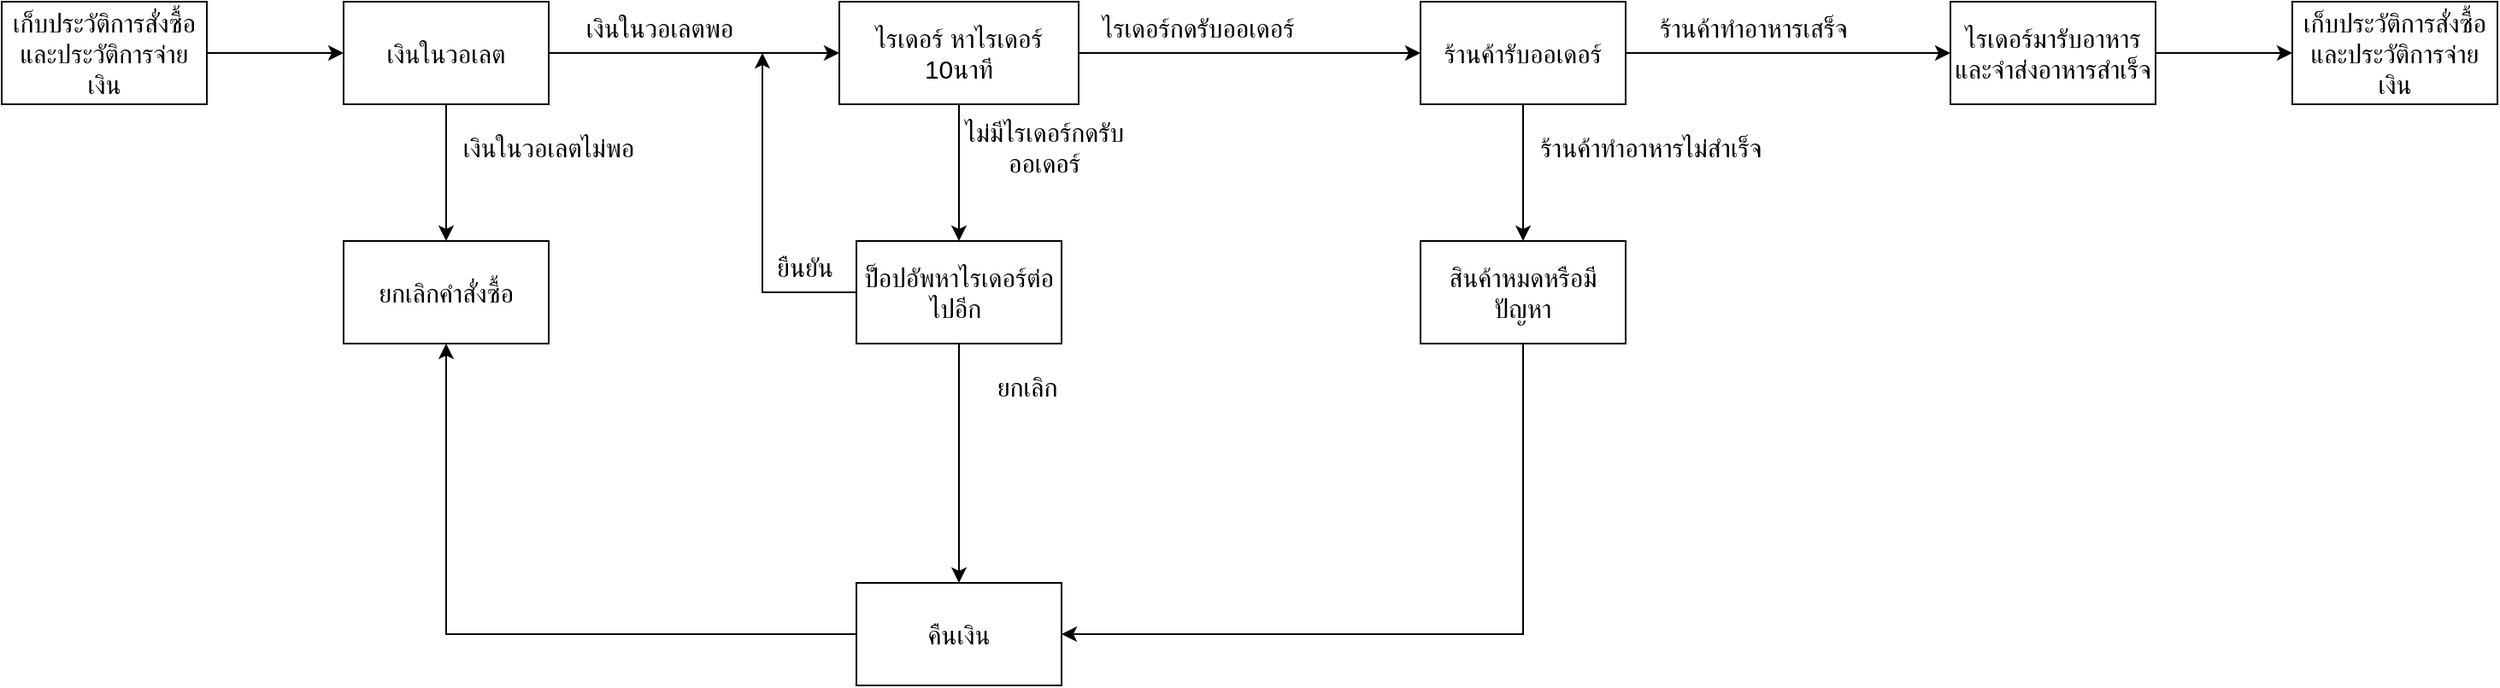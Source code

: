 <mxfile version="20.1.1" type="device"><diagram id="k2QeDIJhJkrLtwJYunge" name="Page-1"><mxGraphModel dx="1481" dy="791" grid="1" gridSize="10" guides="1" tooltips="1" connect="1" arrows="1" fold="1" page="1" pageScale="1" pageWidth="850" pageHeight="1100" math="0" shadow="0"><root><mxCell id="0"/><mxCell id="1" parent="0"/><mxCell id="NmxVI90VS9ZDeb1ZQJ2j-3" value="" style="edgeStyle=orthogonalEdgeStyle;rounded=0;orthogonalLoop=1;jettySize=auto;html=1;fontSize=15;" edge="1" parent="1" source="NmxVI90VS9ZDeb1ZQJ2j-1" target="NmxVI90VS9ZDeb1ZQJ2j-2"><mxGeometry relative="1" as="geometry"/></mxCell><mxCell id="NmxVI90VS9ZDeb1ZQJ2j-1" value="เก็บประวัติการสั่งซื้อและประวัติการจ่ายเงิน" style="rounded=0;whiteSpace=wrap;html=1;fontSize=15;" vertex="1" parent="1"><mxGeometry x="50" y="180" width="120" height="60" as="geometry"/></mxCell><mxCell id="NmxVI90VS9ZDeb1ZQJ2j-5" value="" style="edgeStyle=orthogonalEdgeStyle;rounded=0;orthogonalLoop=1;jettySize=auto;html=1;fontSize=15;" edge="1" parent="1" source="NmxVI90VS9ZDeb1ZQJ2j-2" target="NmxVI90VS9ZDeb1ZQJ2j-4"><mxGeometry relative="1" as="geometry"/></mxCell><mxCell id="NmxVI90VS9ZDeb1ZQJ2j-7" value="" style="edgeStyle=orthogonalEdgeStyle;rounded=0;orthogonalLoop=1;jettySize=auto;html=1;fontSize=15;" edge="1" parent="1" source="NmxVI90VS9ZDeb1ZQJ2j-2" target="NmxVI90VS9ZDeb1ZQJ2j-6"><mxGeometry relative="1" as="geometry"/></mxCell><mxCell id="NmxVI90VS9ZDeb1ZQJ2j-2" value="เงินในวอเลต" style="whiteSpace=wrap;html=1;fontSize=15;rounded=0;" vertex="1" parent="1"><mxGeometry x="250" y="180" width="120" height="60" as="geometry"/></mxCell><mxCell id="NmxVI90VS9ZDeb1ZQJ2j-15" value="" style="edgeStyle=orthogonalEdgeStyle;rounded=0;orthogonalLoop=1;jettySize=auto;html=1;fontSize=15;" edge="1" parent="1" source="NmxVI90VS9ZDeb1ZQJ2j-4" target="NmxVI90VS9ZDeb1ZQJ2j-14"><mxGeometry relative="1" as="geometry"/></mxCell><mxCell id="NmxVI90VS9ZDeb1ZQJ2j-23" value="" style="edgeStyle=orthogonalEdgeStyle;rounded=0;orthogonalLoop=1;jettySize=auto;html=1;fontSize=15;" edge="1" parent="1" source="NmxVI90VS9ZDeb1ZQJ2j-4" target="NmxVI90VS9ZDeb1ZQJ2j-22"><mxGeometry relative="1" as="geometry"/></mxCell><mxCell id="NmxVI90VS9ZDeb1ZQJ2j-4" value="ไรเดอร์ หาไรเดอร์ 10นาที" style="whiteSpace=wrap;html=1;fontSize=15;rounded=0;" vertex="1" parent="1"><mxGeometry x="540" y="180" width="140" height="60" as="geometry"/></mxCell><mxCell id="NmxVI90VS9ZDeb1ZQJ2j-6" value="ยกเลิกคำสั่งซื้อ" style="whiteSpace=wrap;html=1;fontSize=15;rounded=0;" vertex="1" parent="1"><mxGeometry x="250" y="320" width="120" height="60" as="geometry"/></mxCell><mxCell id="NmxVI90VS9ZDeb1ZQJ2j-8" value="เงินในวอเลตไม่พอ" style="text;html=1;strokeColor=none;fillColor=none;align=center;verticalAlign=middle;whiteSpace=wrap;rounded=0;fontSize=15;" vertex="1" parent="1"><mxGeometry x="310" y="250" width="120" height="30" as="geometry"/></mxCell><mxCell id="NmxVI90VS9ZDeb1ZQJ2j-9" value="เงินในวอเลตพอ" style="text;html=1;strokeColor=none;fillColor=none;align=center;verticalAlign=middle;whiteSpace=wrap;rounded=0;fontSize=15;" vertex="1" parent="1"><mxGeometry x="375" y="180" width="120" height="30" as="geometry"/></mxCell><mxCell id="NmxVI90VS9ZDeb1ZQJ2j-11" value="ไม่มีไรเดอร์กดรับออเดอร์" style="text;html=1;strokeColor=none;fillColor=none;align=center;verticalAlign=middle;whiteSpace=wrap;rounded=0;fontSize=15;" vertex="1" parent="1"><mxGeometry x="610" y="250" width="100" height="30" as="geometry"/></mxCell><mxCell id="NmxVI90VS9ZDeb1ZQJ2j-13" value="ไรเดอร์กดรับออเดอร์" style="text;html=1;strokeColor=none;fillColor=none;align=center;verticalAlign=middle;whiteSpace=wrap;rounded=0;fontSize=15;" vertex="1" parent="1"><mxGeometry x="680" y="180" width="140" height="30" as="geometry"/></mxCell><mxCell id="NmxVI90VS9ZDeb1ZQJ2j-31" value="" style="edgeStyle=orthogonalEdgeStyle;rounded=0;orthogonalLoop=1;jettySize=auto;html=1;fontSize=15;" edge="1" parent="1" source="NmxVI90VS9ZDeb1ZQJ2j-14" target="NmxVI90VS9ZDeb1ZQJ2j-30"><mxGeometry relative="1" as="geometry"/></mxCell><mxCell id="NmxVI90VS9ZDeb1ZQJ2j-38" value="" style="edgeStyle=orthogonalEdgeStyle;rounded=0;orthogonalLoop=1;jettySize=auto;html=1;fontSize=15;" edge="1" parent="1" source="NmxVI90VS9ZDeb1ZQJ2j-14" target="NmxVI90VS9ZDeb1ZQJ2j-37"><mxGeometry relative="1" as="geometry"/></mxCell><mxCell id="NmxVI90VS9ZDeb1ZQJ2j-14" value="ร้านค้ารับออเดอร์" style="whiteSpace=wrap;html=1;fontSize=15;rounded=0;" vertex="1" parent="1"><mxGeometry x="880" y="180" width="120" height="60" as="geometry"/></mxCell><mxCell id="NmxVI90VS9ZDeb1ZQJ2j-20" style="edgeStyle=orthogonalEdgeStyle;rounded=0;orthogonalLoop=1;jettySize=auto;html=1;fontSize=15;" edge="1" parent="1" source="NmxVI90VS9ZDeb1ZQJ2j-17" target="NmxVI90VS9ZDeb1ZQJ2j-6"><mxGeometry relative="1" as="geometry"><mxPoint x="380" y="350" as="targetPoint"/></mxGeometry></mxCell><mxCell id="NmxVI90VS9ZDeb1ZQJ2j-17" value="คืนเงิน" style="rounded=0;whiteSpace=wrap;html=1;fontSize=15;" vertex="1" parent="1"><mxGeometry x="550" y="520" width="120" height="60" as="geometry"/></mxCell><mxCell id="NmxVI90VS9ZDeb1ZQJ2j-24" style="edgeStyle=orthogonalEdgeStyle;rounded=0;orthogonalLoop=1;jettySize=auto;html=1;fontSize=15;" edge="1" parent="1" source="NmxVI90VS9ZDeb1ZQJ2j-22" target="NmxVI90VS9ZDeb1ZQJ2j-17"><mxGeometry relative="1" as="geometry"/></mxCell><mxCell id="NmxVI90VS9ZDeb1ZQJ2j-28" style="edgeStyle=orthogonalEdgeStyle;rounded=0;orthogonalLoop=1;jettySize=auto;html=1;entryX=1;entryY=1;entryDx=0;entryDy=0;fontSize=15;" edge="1" parent="1" source="NmxVI90VS9ZDeb1ZQJ2j-22" target="NmxVI90VS9ZDeb1ZQJ2j-9"><mxGeometry relative="1" as="geometry"/></mxCell><mxCell id="NmxVI90VS9ZDeb1ZQJ2j-22" value="ป็อปอัพหาไรเดอร์ต่อไปอีก&amp;nbsp;" style="whiteSpace=wrap;html=1;fontSize=15;rounded=0;" vertex="1" parent="1"><mxGeometry x="550" y="320" width="120" height="60" as="geometry"/></mxCell><mxCell id="NmxVI90VS9ZDeb1ZQJ2j-26" value="ยกเลิก" style="text;html=1;strokeColor=none;fillColor=none;align=center;verticalAlign=middle;whiteSpace=wrap;rounded=0;fontSize=15;" vertex="1" parent="1"><mxGeometry x="620" y="390" width="60" height="30" as="geometry"/></mxCell><mxCell id="NmxVI90VS9ZDeb1ZQJ2j-29" value="ยืนยัน" style="text;html=1;strokeColor=none;fillColor=none;align=center;verticalAlign=middle;whiteSpace=wrap;rounded=0;fontSize=15;" vertex="1" parent="1"><mxGeometry x="490" y="320" width="60" height="30" as="geometry"/></mxCell><mxCell id="NmxVI90VS9ZDeb1ZQJ2j-32" style="edgeStyle=orthogonalEdgeStyle;rounded=0;orthogonalLoop=1;jettySize=auto;html=1;entryX=1;entryY=0.5;entryDx=0;entryDy=0;fontSize=15;exitX=0.5;exitY=1;exitDx=0;exitDy=0;" edge="1" parent="1" source="NmxVI90VS9ZDeb1ZQJ2j-30" target="NmxVI90VS9ZDeb1ZQJ2j-17"><mxGeometry relative="1" as="geometry"><Array as="points"><mxPoint x="940" y="550"/></Array></mxGeometry></mxCell><mxCell id="NmxVI90VS9ZDeb1ZQJ2j-30" value="สินค้าหมดหรือมีปัญหา" style="whiteSpace=wrap;html=1;fontSize=15;rounded=0;" vertex="1" parent="1"><mxGeometry x="880" y="320" width="120" height="60" as="geometry"/></mxCell><mxCell id="NmxVI90VS9ZDeb1ZQJ2j-33" value="ร้านค้าทำอาหารไม่สำเร็จ" style="text;html=1;strokeColor=none;fillColor=none;align=center;verticalAlign=middle;whiteSpace=wrap;rounded=0;fontSize=15;" vertex="1" parent="1"><mxGeometry x="940" y="250" width="150" height="30" as="geometry"/></mxCell><mxCell id="NmxVI90VS9ZDeb1ZQJ2j-41" value="" style="edgeStyle=orthogonalEdgeStyle;rounded=0;orthogonalLoop=1;jettySize=auto;html=1;fontSize=15;" edge="1" parent="1" source="NmxVI90VS9ZDeb1ZQJ2j-37" target="NmxVI90VS9ZDeb1ZQJ2j-40"><mxGeometry relative="1" as="geometry"/></mxCell><mxCell id="NmxVI90VS9ZDeb1ZQJ2j-37" value="ไรเดอร์มารับอาหารและจำส่งอาหารสำเร็จ" style="whiteSpace=wrap;html=1;fontSize=15;rounded=0;" vertex="1" parent="1"><mxGeometry x="1190" y="180" width="120" height="60" as="geometry"/></mxCell><mxCell id="NmxVI90VS9ZDeb1ZQJ2j-39" value="ร้านค้าทำอาหารเสร็จ" style="text;html=1;strokeColor=none;fillColor=none;align=center;verticalAlign=middle;whiteSpace=wrap;rounded=0;fontSize=15;" vertex="1" parent="1"><mxGeometry x="950" y="180" width="250" height="30" as="geometry"/></mxCell><mxCell id="NmxVI90VS9ZDeb1ZQJ2j-40" value="เก็บประวัติการสั่งซื้อและประวัติการจ่ายเงิน" style="whiteSpace=wrap;html=1;fontSize=15;rounded=0;" vertex="1" parent="1"><mxGeometry x="1390" y="180" width="120" height="60" as="geometry"/></mxCell></root></mxGraphModel></diagram></mxfile>